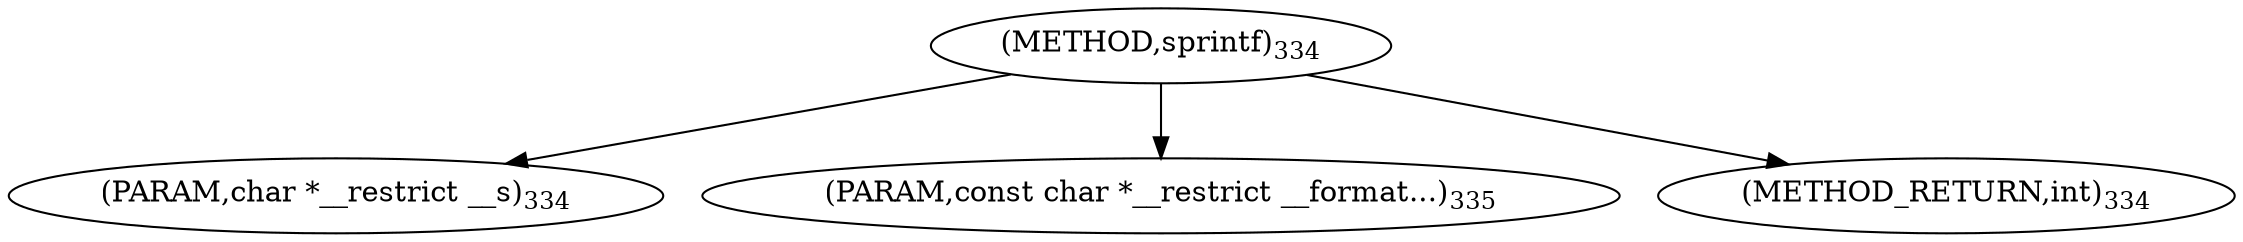 digraph "sprintf" {  
"30168" [label = <(METHOD,sprintf)<SUB>334</SUB>> ]
"30169" [label = <(PARAM,char *__restrict __s)<SUB>334</SUB>> ]
"30170" [label = <(PARAM,const char *__restrict __format...)<SUB>335</SUB>> ]
"30171" [label = <(METHOD_RETURN,int)<SUB>334</SUB>> ]
  "30168" -> "30169" 
  "30168" -> "30170" 
  "30168" -> "30171" 
}
